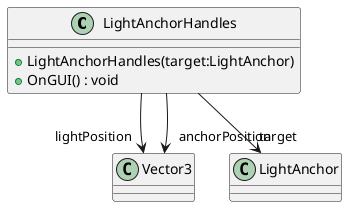 @startuml
class LightAnchorHandles {
    + LightAnchorHandles(target:LightAnchor)
    + OnGUI() : void
}
LightAnchorHandles --> "lightPosition" Vector3
LightAnchorHandles --> "anchorPosition" Vector3
LightAnchorHandles --> "target" LightAnchor
@enduml
